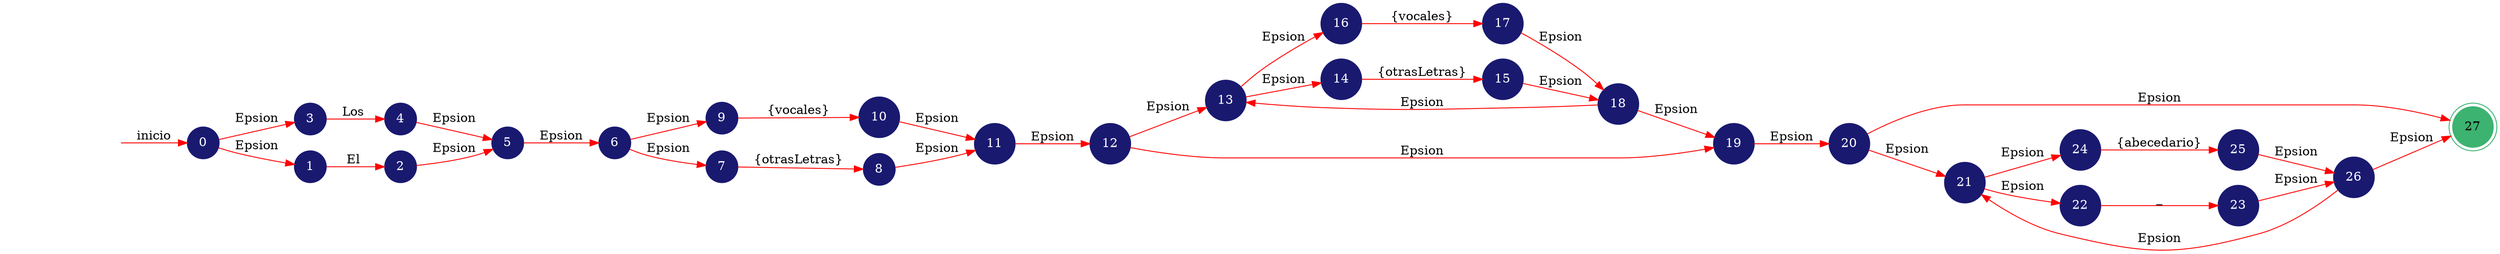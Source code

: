 digraph automata_finito {
	rankdir=LR;
	node [shape=doublecircle, style = filled,color = mediumseagreen]; "27";
	node [shape=circle];
	node [color=midnightblue,fontcolor=white];
	edge [color=red];
	secret_node [style=invis];
	secret_node -> "0" [label="inicio"];
	"0" -> "3" [label="Epsion"];
	"0" -> "1" [label="Epsion"];
	"1" -> "2" [label="El "];
	"2" -> "5" [label="Epsion"];
	"3" -> "4" [label="Los "];
	"4" -> "5" [label="Epsion"];
	"5" -> "6" [label="Epsion"];
	"6" -> "9" [label="Epsion"];
	"6" -> "7" [label="Epsion"];
	"7" -> "8" [label="{otrasLetras}"];
	"8" -> "11" [label="Epsion"];
	"9" -> "10" [label="{vocales}"];
	"10" -> "11" [label="Epsion"];
	"11" -> "12" [label="Epsion"];
	"12" -> "13" [label="Epsion"];
	"12" -> "19" [label="Epsion"];
	"13" -> "16" [label="Epsion"];
	"13" -> "14" [label="Epsion"];
	"14" -> "15" [label="{otrasLetras}"];
	"15" -> "18" [label="Epsion"];
	"16" -> "17" [label="{vocales}"];
	"17" -> "18" [label="Epsion"];
	"18" -> "13" [label="Epsion"];
	"18" -> "19" [label="Epsion"];
	"19" -> "20" [label="Epsion"];
	"20" -> "21" [label="Epsion"];
	"20" -> "27" [label="Epsion"];
	"21" -> "24" [label="Epsion"];
	"21" -> "22" [label="Epsion"];
	"22" -> "23" [label="_"];
	"23" -> "26" [label="Epsion"];
	"24" -> "25" [label="{abecedario}"];
	"25" -> "26" [label="Epsion"];
	"26" -> "21" [label="Epsion"];
	"26" -> "27" [label="Epsion"];
}